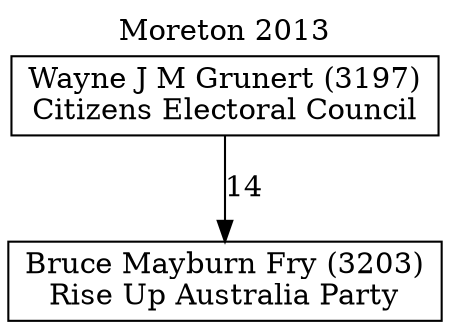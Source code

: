 // House preference flow
digraph "Bruce Mayburn Fry (3203)_Moreton_2013" {
	graph [label="Moreton 2013" labelloc=t mclimit=10]
	node [shape=box]
	"Bruce Mayburn Fry (3203)" [label="Bruce Mayburn Fry (3203)
Rise Up Australia Party"]
	"Wayne J M Grunert (3197)" [label="Wayne J M Grunert (3197)
Citizens Electoral Council"]
	"Wayne J M Grunert (3197)" -> "Bruce Mayburn Fry (3203)" [label=14]
}
